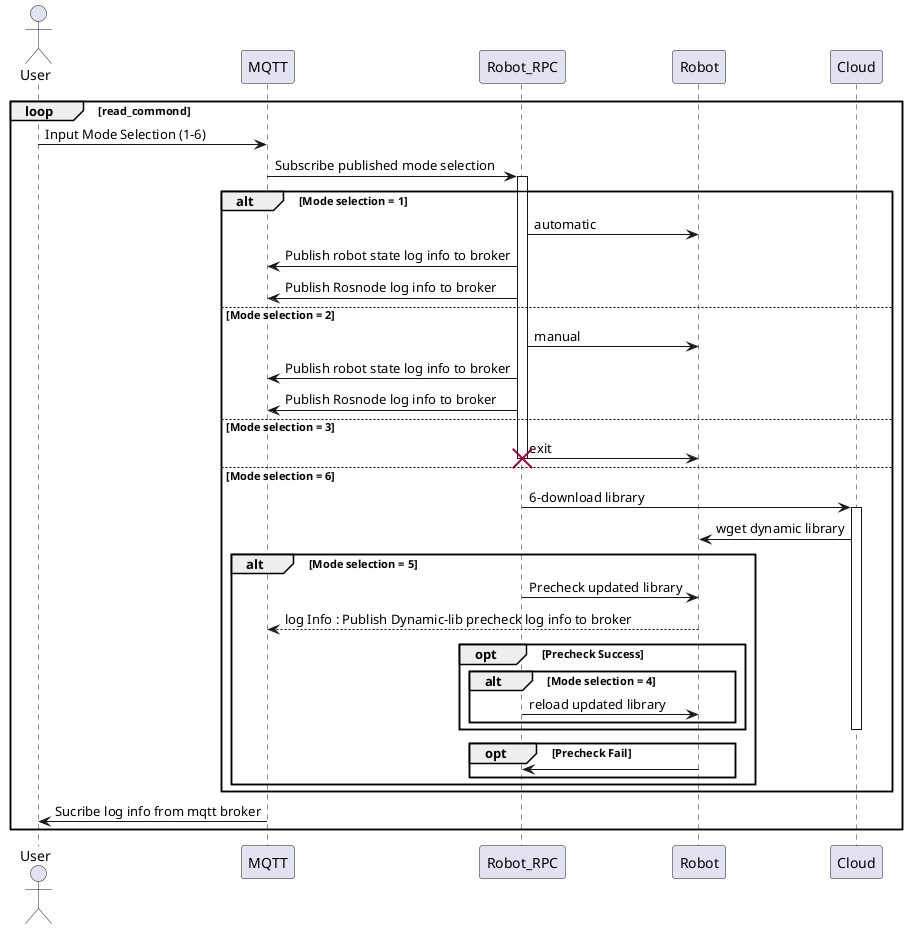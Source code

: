 @startuml
' define participants
actor User

' Robot_RPC -> MQTT

loop read_commond
        User -> MQTT : Input Mode Selection (1-6)
        ' activate Operator
        ' Operator -> MQTT: Publish mode selection to broker

        ' activate MQTT

        MQTT -> Robot_RPC: Subscribe published mode selection
        activate Robot_RPC

        alt Mode selection = 1
                Robot_RPC -> Robot : automatic
                Robot_RPC -> MQTT : Publish robot state log info to broker
                Robot_RPC -> MQTT : Publish Rosnode log info to broker

        else Mode selection = 2
                Robot_RPC -> Robot : manual
                Robot_RPC -> MQTT : Publish robot state log info to broker
                Robot_RPC -> MQTT : Publish Rosnode log info to broker

        else Mode selection = 3
                Robot_RPC -> Robot : exit
                destroy Robot_RPC

        else Mode selection = 6
                Robot_RPC -> Cloud : 6-download library

                activate Cloud
                Cloud -> Robot : wget dynamic library
                alt Mode selection = 5
                        Robot_RPC -> Robot : Precheck updated library
                        Robot --> MQTT : log Info : Publish Dynamic-lib precheck log info to broker
                        opt Precheck Success
                                alt Mode selection = 4
                                        Robot_RPC -> Robot : reload updated library
                                end
                                deactivate Cloud
                        end

                        opt Precheck Fail
                                Robot -> Robot_RPC :
                        end
                end
        end
        MQTT -> User: Sucribe log info from mqtt broker

end

deactivate MQTT
deactivate Robot_RPC
@enduml
